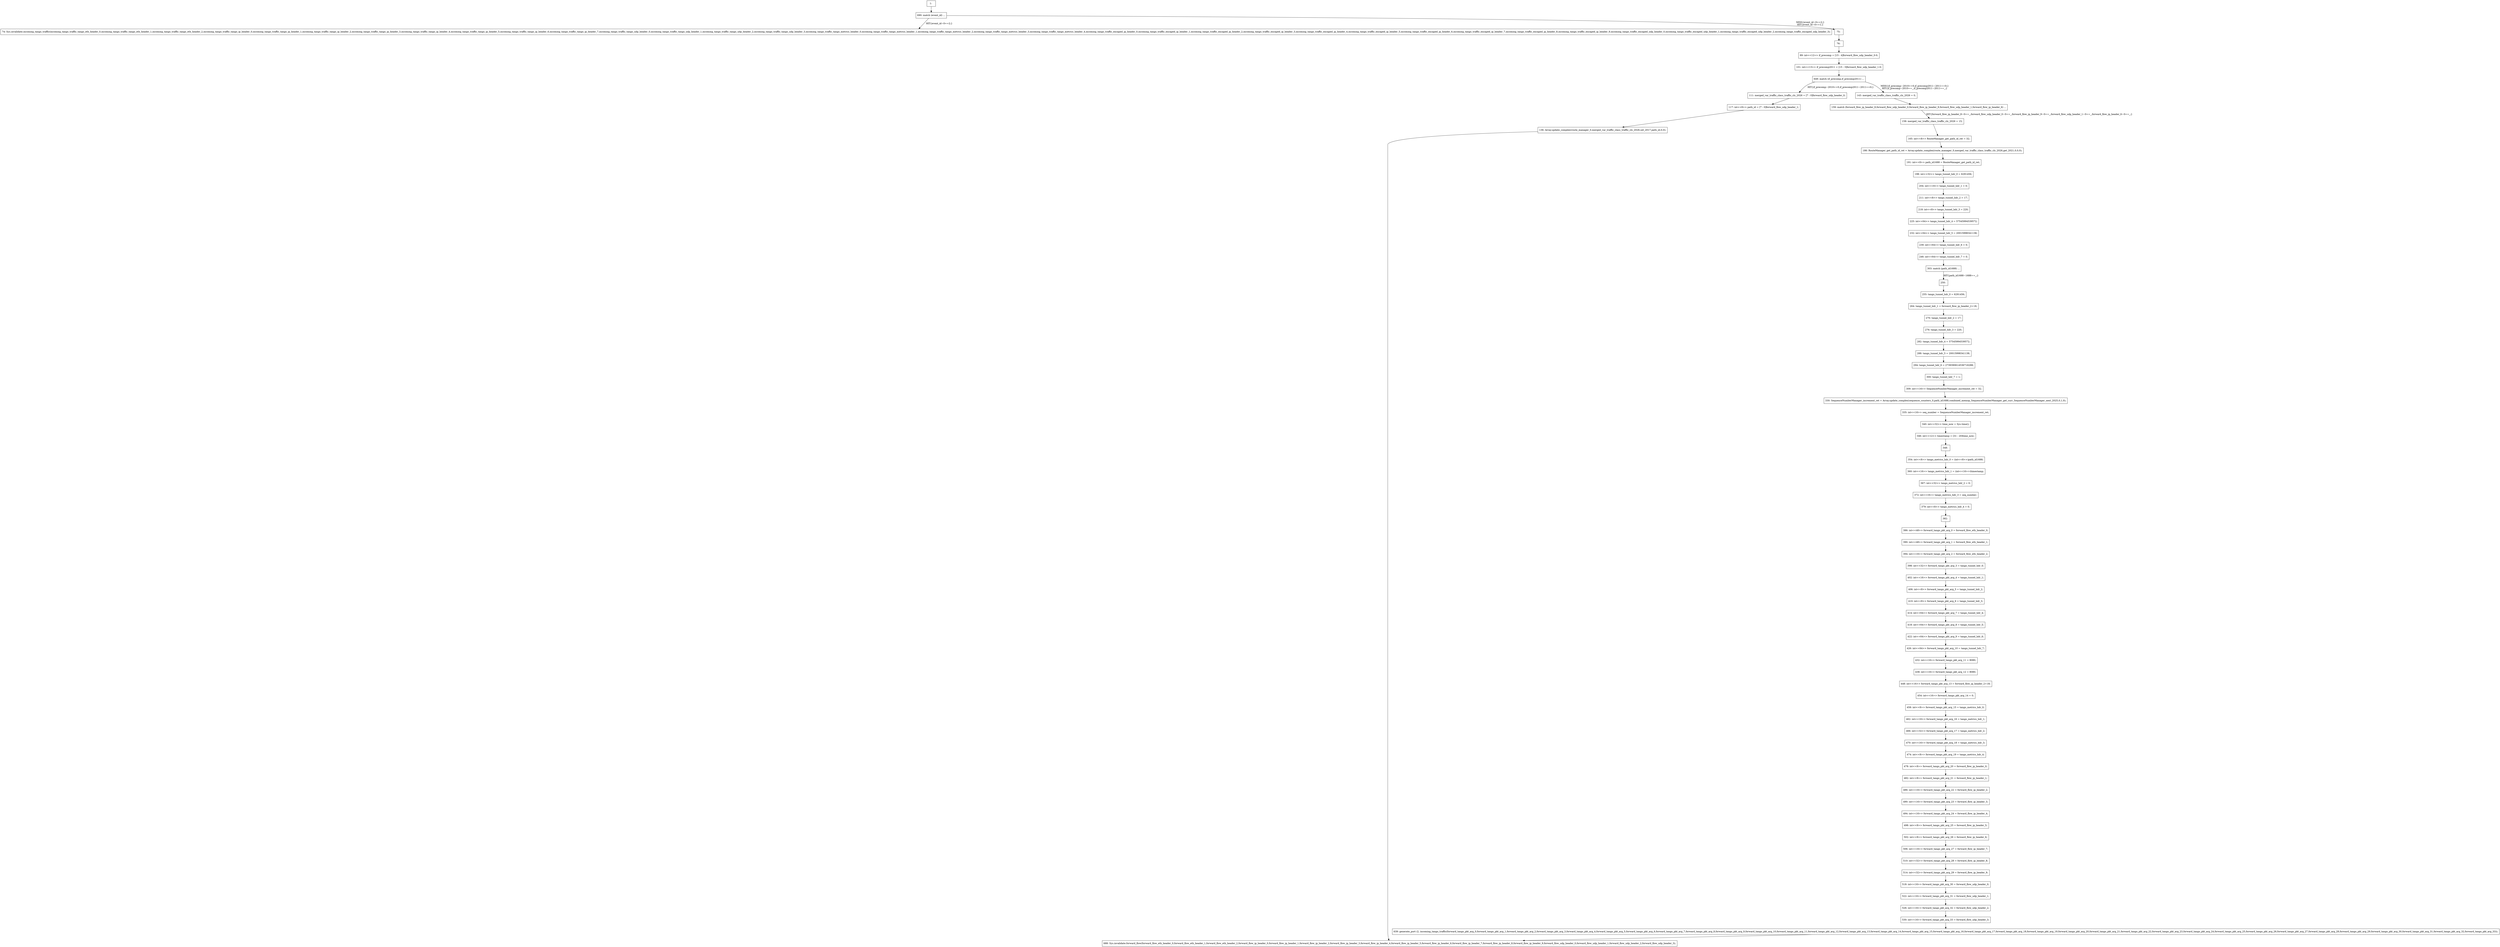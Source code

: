 digraph G {
  "1: " [shape=box, ];
  "74: Sys.invalidate.incoming_tango_traffic(incoming_tango_traffic_tango_eth_header_0,incoming_tango_traffic_tango_eth_header_1,incoming_tango_traffic_tango_eth_header_2,incoming_tango_traffic_tango_ip_header_0,incoming_tango_traffic_tango_ip_header_1,incoming_tango_traffic_tango_ip_header_2,incoming_tango_traffic_tango_ip_header_3,incoming_tango_traffic_tango_ip_header_4,incoming_tango_traffic_tango_ip_header_5,incoming_tango_traffic_tango_ip_header_6,incoming_tango_traffic_tango_ip_header_7,incoming_tango_traffic_tango_udp_header_0,incoming_tango_traffic_tango_udp_header_1,incoming_tango_traffic_tango_udp_header_2,incoming_tango_traffic_tango_udp_header_3,incoming_tango_traffic_tango_metrics_header_0,incoming_tango_traffic_tango_metrics_header_1,incoming_tango_traffic_tango_metrics_header_2,incoming_tango_traffic_tango_metrics_header_3,incoming_tango_traffic_tango_metrics_header_4,incoming_tango_traffic_encaped_ip_header_0,incoming_tango_traffic_encaped_ip_header_1,incoming_tango_traffic_encaped_ip_header_2,incoming_tango_traffic_encaped_ip_header_3,incoming_tango_traffic_encaped_ip_header_4,incoming_tango_traffic_encaped_ip_header_5,incoming_tango_traffic_encaped_ip_header_6,incoming_tango_traffic_encaped_ip_header_7,incoming_tango_traffic_encaped_ip_header_8,incoming_tango_traffic_encaped_ip_header_9,incoming_tango_traffic_encaped_udp_header_0,incoming_tango_traffic_encaped_udp_header_1,incoming_tango_traffic_encaped_udp_header_2,incoming_tango_traffic_encaped_udp_header_3);" [
  shape=box, ];
  "75: " [shape=box, ];
  "76: " [shape=box, ];
  "89: int<<12>> if_precomp = [15 : 4]forward_flow_udp_header_0-0;" [
  shape=box, ];
  "101: int<<13>> if_precomp2011 = [15 : 3]forward_flow_udp_header_1-0;" [
  shape=box, ];
  "111: merged_var_traffic_class_traffic_cls_2026 = [7 : 0]forward_flow_udp_header_0;" [
  shape=box, ];
  "117: int<<8>> path_id = [7 : 0]forward_flow_udp_header_1;" [shape=box, ];
  "136: Array.update_complex(route_manager_0,merged_var_traffic_class_traffic_cls_2026,set_2017,path_id,0,0);" [
  shape=box, ];
  "143: merged_var_traffic_class_traffic_cls_2026 = 0;" [shape=box, ];
  "158: merged_var_traffic_class_traffic_cls_2026 = 15;" [shape=box, ];
  "159: match (forward_flow_ip_header_8,forward_flow_udp_header_0,forward_flow_ip_header_9,forward_flow_udp_header_1,forward_flow_ip_header_6) ...
" [
  shape=box, ];
  "165: int<<8>> RouteManager_get_path_id_ret = 32;" [shape=box, ];
  "186: RouteManager_get_path_id_ret = Array.update_complex(route_manager_0,merged_var_traffic_class_traffic_cls_2026,get_2021,0,0,0);" [
  shape=box, ];
  "191: int<<8>> path_id1688 = RouteManager_get_path_id_ret;" [shape=box, ];
  "198: int<<32>> tango_tunnel_hdr_0 = 6291456;" [shape=box, ];
  "204: int<<16>> tango_tunnel_hdr_1 = 0;" [shape=box, ];
  "211: int<<8>> tango_tunnel_hdr_2 = 17;" [shape=box, ];
  "218: int<<8>> tango_tunnel_hdr_3 = 220;" [shape=box, ];
  "225: int<<64>> tango_tunnel_hdr_4 = 57545994539572;" [shape=box, ];
  "232: int<<64>> tango_tunnel_hdr_5 = 20015998341138;" [shape=box, ];
  "239: int<<64>> tango_tunnel_hdr_6 = 0;" [shape=box, ];
  "246: int<<64>> tango_tunnel_hdr_7 = 0;" [shape=box, ];
  "250: " [shape=box, ];
  "255: tango_tunnel_hdr_0 = 6291456;" [shape=box, ];
  "264: tango_tunnel_hdr_1 = forward_flow_ip_header_2+18;" [shape=box, ];
  "270: tango_tunnel_hdr_2 = 17;" [shape=box, ];
  "276: tango_tunnel_hdr_3 = 220;" [shape=box, ];
  "282: tango_tunnel_hdr_4 = 57545994539572;" [shape=box, ];
  "288: tango_tunnel_hdr_5 = 20015998341138;" [shape=box, ];
  "294: tango_tunnel_hdr_6 = 2739390614536716288;" [shape=box, ];
  "300: tango_tunnel_hdr_7 = 1;" [shape=box, ];
  "303: match (path_id1688) ...
" [shape=box, ];
  "309: int<<16>> SequenceNumberManager_increment_ret = 32;" [shape=box, ];
  "330: SequenceNumberManager_increment_ret = Array.update_complex(sequence_counters_0,path_id1688,combined_memop_SequenceNumberManager_get_curr_SequenceNumberManager_next_2025,0,1,0);" [
  shape=box, ];
  "335: int<<16>> seq_number = SequenceNumberManager_increment_ret;" [
  shape=box, ];
  "340: int<<32>> time_now = Sys.time();" [shape=box, ];
  "346: int<<12>> timestamp = [31 : 20]time_now;" [shape=box, ];
  "348: " [shape=box, ];
  "354: int<<8>> tango_metrics_hdr_0 = (int<<8>>)path_id1688;" [shape=box, ];
  "360: int<<16>> tango_metrics_hdr_1 = (int<<16>>)timestamp;" [shape=box, ];
  "367: int<<32>> tango_metrics_hdr_2 = 0;" [shape=box, ];
  "372: int<<16>> tango_metrics_hdr_3 = seq_number;" [shape=box, ];
  "379: int<<8>> tango_metrics_hdr_4 = 0;" [shape=box, ];
  "382: " [shape=box, ];
  "386: int<<48>> forward_tango_pkt_arg_0 = forward_flow_eth_header_0;" [
  shape=box, ];
  "390: int<<48>> forward_tango_pkt_arg_1 = forward_flow_eth_header_1;" [
  shape=box, ];
  "394: int<<16>> forward_tango_pkt_arg_2 = forward_flow_eth_header_2;" [
  shape=box, ];
  "398: int<<32>> forward_tango_pkt_arg_3 = tango_tunnel_hdr_0;" [shape=box, ];
  "402: int<<16>> forward_tango_pkt_arg_4 = tango_tunnel_hdr_1;" [shape=box, ];
  "406: int<<8>> forward_tango_pkt_arg_5 = tango_tunnel_hdr_2;" [shape=box, ];
  "410: int<<8>> forward_tango_pkt_arg_6 = tango_tunnel_hdr_3;" [shape=box, ];
  "414: int<<64>> forward_tango_pkt_arg_7 = tango_tunnel_hdr_4;" [shape=box, ];
  "418: int<<64>> forward_tango_pkt_arg_8 = tango_tunnel_hdr_5;" [shape=box, ];
  "422: int<<64>> forward_tango_pkt_arg_9 = tango_tunnel_hdr_6;" [shape=box, ];
  "426: int<<64>> forward_tango_pkt_arg_10 = tango_tunnel_hdr_7;" [shape=box, ];
  "432: int<<16>> forward_tango_pkt_arg_11 = 8080;" [shape=box, ];
  "438: int<<16>> forward_tango_pkt_arg_12 = 8080;" [shape=box, ];
  "448: int<<16>> forward_tango_pkt_arg_13 = forward_flow_ip_header_2+18;" [
  shape=box, ];
  "454: int<<16>> forward_tango_pkt_arg_14 = 0;" [shape=box, ];
  "458: int<<8>> forward_tango_pkt_arg_15 = tango_metrics_hdr_0;" [shape=box, ];
  "462: int<<16>> forward_tango_pkt_arg_16 = tango_metrics_hdr_1;" [shape=box,
                                                                    ];
  "466: int<<32>> forward_tango_pkt_arg_17 = tango_metrics_hdr_2;" [shape=box,
                                                                    ];
  "470: int<<16>> forward_tango_pkt_arg_18 = tango_metrics_hdr_3;" [shape=box,
                                                                    ];
  "474: int<<8>> forward_tango_pkt_arg_19 = tango_metrics_hdr_4;" [shape=box, ];
  "478: int<<8>> forward_tango_pkt_arg_20 = forward_flow_ip_header_0;" [
  shape=box, ];
  "482: int<<8>> forward_tango_pkt_arg_21 = forward_flow_ip_header_1;" [
  shape=box, ];
  "486: int<<16>> forward_tango_pkt_arg_22 = forward_flow_ip_header_2;" [
  shape=box, ];
  "490: int<<16>> forward_tango_pkt_arg_23 = forward_flow_ip_header_3;" [
  shape=box, ];
  "494: int<<16>> forward_tango_pkt_arg_24 = forward_flow_ip_header_4;" [
  shape=box, ];
  "498: int<<8>> forward_tango_pkt_arg_25 = forward_flow_ip_header_5;" [
  shape=box, ];
  "502: int<<8>> forward_tango_pkt_arg_26 = forward_flow_ip_header_6;" [
  shape=box, ];
  "506: int<<16>> forward_tango_pkt_arg_27 = forward_flow_ip_header_7;" [
  shape=box, ];
  "510: int<<32>> forward_tango_pkt_arg_28 = forward_flow_ip_header_8;" [
  shape=box, ];
  "514: int<<32>> forward_tango_pkt_arg_29 = forward_flow_ip_header_9;" [
  shape=box, ];
  "518: int<<16>> forward_tango_pkt_arg_30 = forward_flow_udp_header_0;" [
  shape=box, ];
  "522: int<<16>> forward_tango_pkt_arg_31 = forward_flow_udp_header_1;" [
  shape=box, ];
  "526: int<<16>> forward_tango_pkt_arg_32 = forward_flow_udp_header_2;" [
  shape=box, ];
  "530: int<<16>> forward_tango_pkt_arg_33 = forward_flow_udp_header_3;" [
  shape=box, ];
  "639: generate_port (2, incoming_tango_traffic(forward_tango_pkt_arg_0,forward_tango_pkt_arg_1,forward_tango_pkt_arg_2,forward_tango_pkt_arg_3,forward_tango_pkt_arg_4,forward_tango_pkt_arg_5,forward_tango_pkt_arg_6,forward_tango_pkt_arg_7,forward_tango_pkt_arg_8,forward_tango_pkt_arg_9,forward_tango_pkt_arg_10,forward_tango_pkt_arg_11,forward_tango_pkt_arg_12,forward_tango_pkt_arg_13,forward_tango_pkt_arg_14,forward_tango_pkt_arg_15,forward_tango_pkt_arg_16,forward_tango_pkt_arg_17,forward_tango_pkt_arg_18,forward_tango_pkt_arg_19,forward_tango_pkt_arg_20,forward_tango_pkt_arg_21,forward_tango_pkt_arg_22,forward_tango_pkt_arg_23,forward_tango_pkt_arg_24,forward_tango_pkt_arg_25,forward_tango_pkt_arg_26,forward_tango_pkt_arg_27,forward_tango_pkt_arg_28,forward_tango_pkt_arg_29,forward_tango_pkt_arg_30,forward_tango_pkt_arg_31,forward_tango_pkt_arg_32,forward_tango_pkt_arg_33));" [
  shape=box, ];
  "649: match (if_precomp,if_precomp2011) ...
" [shape=box, ];
  "688: Sys.invalidate.forward_flow(forward_flow_eth_header_0,forward_flow_eth_header_1,forward_flow_eth_header_2,forward_flow_ip_header_0,forward_flow_ip_header_1,forward_flow_ip_header_2,forward_flow_ip_header_3,forward_flow_ip_header_4,forward_flow_ip_header_5,forward_flow_ip_header_6,forward_flow_ip_header_7,forward_flow_ip_header_8,forward_flow_ip_header_9,forward_flow_udp_header_0,forward_flow_udp_header_1,forward_flow_udp_header_2,forward_flow_udp_header_3);" [
  shape=box, ];
  "690: match (event_id) ...
" [shape=box, ];
  
  
  "1: " -> "690: match (event_id) ...
" [label="", ];
  "75: " -> "76: " [label="", ];
  "76: " -> "89: int<<12>> if_precomp = [15 : 4]forward_flow_udp_header_0-0;" [
  label="", ];
  "89: int<<12>> if_precomp = [15 : 4]forward_flow_udp_header_0-0;" -> "101: int<<13>> if_precomp2011 = [15 : 3]forward_flow_udp_header_1-0;" [
  label="", ];
  "101: int<<13>> if_precomp2011 = [15 : 3]forward_flow_udp_header_1-0;" -> "649: match (if_precomp,if_precomp2011) ...
" [
  label="", ];
  "111: merged_var_traffic_class_traffic_cls_2026 = [7 : 0]forward_flow_udp_header_0;" -> "117: int<<8>> path_id = [7 : 0]forward_flow_udp_header_1;" [
  label="", ];
  "117: int<<8>> path_id = [7 : 0]forward_flow_udp_header_1;" -> "136: Array.update_complex(route_manager_0,merged_var_traffic_class_traffic_cls_2026,set_2017,path_id,0,0);" [
  label="", ];
  "136: Array.update_complex(route_manager_0,merged_var_traffic_class_traffic_cls_2026,set_2017,path_id,0,0);" -> "688: Sys.invalidate.forward_flow(forward_flow_eth_header_0,forward_flow_eth_header_1,forward_flow_eth_header_2,forward_flow_ip_header_0,forward_flow_ip_header_1,forward_flow_ip_header_2,forward_flow_ip_header_3,forward_flow_ip_header_4,forward_flow_ip_header_5,forward_flow_ip_header_6,forward_flow_ip_header_7,forward_flow_ip_header_8,forward_flow_ip_header_9,forward_flow_udp_header_0,forward_flow_udp_header_1,forward_flow_udp_header_2,forward_flow_udp_header_3);" [
  label="", ];
  "143: merged_var_traffic_class_traffic_cls_2026 = 0;" -> "159: match (forward_flow_ip_header_8,forward_flow_udp_header_0,forward_flow_ip_header_9,forward_flow_udp_header_1,forward_flow_ip_header_6) ...
" [
  label="", ];
  "158: merged_var_traffic_class_traffic_cls_2026 = 15;" -> "165: int<<8>> RouteManager_get_path_id_ret = 32;" [
  label="", ];
  "159: match (forward_flow_ip_header_8,forward_flow_udp_header_0,forward_flow_ip_header_9,forward_flow_udp_header_1,forward_flow_ip_header_6) ...
" -> "158: merged_var_traffic_class_traffic_cls_2026 = 15;" [
  label="HIT{forward_flow_ip_header_8~0==_,forward_flow_udp_header_0~0==_,forward_flow_ip_header_9~0==_,forward_flow_udp_header_1~0==_,forward_flow_ip_header_6~0==_;}",
  ];
  "165: int<<8>> RouteManager_get_path_id_ret = 32;" -> "186: RouteManager_get_path_id_ret = Array.update_complex(route_manager_0,merged_var_traffic_class_traffic_cls_2026,get_2021,0,0,0);" [
  label="", ];
  "186: RouteManager_get_path_id_ret = Array.update_complex(route_manager_0,merged_var_traffic_class_traffic_cls_2026,get_2021,0,0,0);" -> "191: int<<8>> path_id1688 = RouteManager_get_path_id_ret;" [
  label="", ];
  "191: int<<8>> path_id1688 = RouteManager_get_path_id_ret;" -> "198: int<<32>> tango_tunnel_hdr_0 = 6291456;" [
  label="", ];
  "198: int<<32>> tango_tunnel_hdr_0 = 6291456;" -> "204: int<<16>> tango_tunnel_hdr_1 = 0;" [
  label="", ];
  "204: int<<16>> tango_tunnel_hdr_1 = 0;" -> "211: int<<8>> tango_tunnel_hdr_2 = 17;" [
  label="", ];
  "211: int<<8>> tango_tunnel_hdr_2 = 17;" -> "218: int<<8>> tango_tunnel_hdr_3 = 220;" [
  label="", ];
  "218: int<<8>> tango_tunnel_hdr_3 = 220;" -> "225: int<<64>> tango_tunnel_hdr_4 = 57545994539572;" [
  label="", ];
  "225: int<<64>> tango_tunnel_hdr_4 = 57545994539572;" -> "232: int<<64>> tango_tunnel_hdr_5 = 20015998341138;" [
  label="", ];
  "232: int<<64>> tango_tunnel_hdr_5 = 20015998341138;" -> "239: int<<64>> tango_tunnel_hdr_6 = 0;" [
  label="", ];
  "239: int<<64>> tango_tunnel_hdr_6 = 0;" -> "246: int<<64>> tango_tunnel_hdr_7 = 0;" [
  label="", ];
  "246: int<<64>> tango_tunnel_hdr_7 = 0;" -> "303: match (path_id1688) ...
" [
  label="", ];
  "250: " -> "255: tango_tunnel_hdr_0 = 6291456;" [label="", ];
  "255: tango_tunnel_hdr_0 = 6291456;" -> "264: tango_tunnel_hdr_1 = forward_flow_ip_header_2+18;" [
  label="", ];
  "264: tango_tunnel_hdr_1 = forward_flow_ip_header_2+18;" -> "270: tango_tunnel_hdr_2 = 17;" [
  label="", ];
  "270: tango_tunnel_hdr_2 = 17;" -> "276: tango_tunnel_hdr_3 = 220;" [
  label="", ];
  "276: tango_tunnel_hdr_3 = 220;" -> "282: tango_tunnel_hdr_4 = 57545994539572;" [
  label="", ];
  "282: tango_tunnel_hdr_4 = 57545994539572;" -> "288: tango_tunnel_hdr_5 = 20015998341138;" [
  label="", ];
  "288: tango_tunnel_hdr_5 = 20015998341138;" -> "294: tango_tunnel_hdr_6 = 2739390614536716288;" [
  label="", ];
  "294: tango_tunnel_hdr_6 = 2739390614536716288;" -> "300: tango_tunnel_hdr_7 = 1;" [
  label="", ];
  "300: tango_tunnel_hdr_7 = 1;" -> "309: int<<16>> SequenceNumberManager_increment_ret = 32;" [
  label="", ];
  "303: match (path_id1688) ...
" -> "250: " [label="HIT{path_id1688~1688==_;}",
                                              ];
  "309: int<<16>> SequenceNumberManager_increment_ret = 32;" -> "330: SequenceNumberManager_increment_ret = Array.update_complex(sequence_counters_0,path_id1688,combined_memop_SequenceNumberManager_get_curr_SequenceNumberManager_next_2025,0,1,0);" [
  label="", ];
  "330: SequenceNumberManager_increment_ret = Array.update_complex(sequence_counters_0,path_id1688,combined_memop_SequenceNumberManager_get_curr_SequenceNumberManager_next_2025,0,1,0);" -> "335: int<<16>> seq_number = SequenceNumberManager_increment_ret;" [
  label="", ];
  "335: int<<16>> seq_number = SequenceNumberManager_increment_ret;" -> "340: int<<32>> time_now = Sys.time();" [
  label="", ];
  "340: int<<32>> time_now = Sys.time();" -> "346: int<<12>> timestamp = [31 : 20]time_now;" [
  label="", ];
  "346: int<<12>> timestamp = [31 : 20]time_now;" -> "348: " [label="", ];
  "348: " -> "354: int<<8>> tango_metrics_hdr_0 = (int<<8>>)path_id1688;" [
  label="", ];
  "354: int<<8>> tango_metrics_hdr_0 = (int<<8>>)path_id1688;" -> "360: int<<16>> tango_metrics_hdr_1 = (int<<16>>)timestamp;" [
  label="", ];
  "360: int<<16>> tango_metrics_hdr_1 = (int<<16>>)timestamp;" -> "367: int<<32>> tango_metrics_hdr_2 = 0;" [
  label="", ];
  "367: int<<32>> tango_metrics_hdr_2 = 0;" -> "372: int<<16>> tango_metrics_hdr_3 = seq_number;" [
  label="", ];
  "372: int<<16>> tango_metrics_hdr_3 = seq_number;" -> "379: int<<8>> tango_metrics_hdr_4 = 0;" [
  label="", ];
  "379: int<<8>> tango_metrics_hdr_4 = 0;" -> "382: " [label="", ];
  "382: " -> "386: int<<48>> forward_tango_pkt_arg_0 = forward_flow_eth_header_0;" [
  label="", ];
  "386: int<<48>> forward_tango_pkt_arg_0 = forward_flow_eth_header_0;" -> "390: int<<48>> forward_tango_pkt_arg_1 = forward_flow_eth_header_1;" [
  label="", ];
  "390: int<<48>> forward_tango_pkt_arg_1 = forward_flow_eth_header_1;" -> "394: int<<16>> forward_tango_pkt_arg_2 = forward_flow_eth_header_2;" [
  label="", ];
  "394: int<<16>> forward_tango_pkt_arg_2 = forward_flow_eth_header_2;" -> "398: int<<32>> forward_tango_pkt_arg_3 = tango_tunnel_hdr_0;" [
  label="", ];
  "398: int<<32>> forward_tango_pkt_arg_3 = tango_tunnel_hdr_0;" -> "402: int<<16>> forward_tango_pkt_arg_4 = tango_tunnel_hdr_1;" [
  label="", ];
  "402: int<<16>> forward_tango_pkt_arg_4 = tango_tunnel_hdr_1;" -> "406: int<<8>> forward_tango_pkt_arg_5 = tango_tunnel_hdr_2;" [
  label="", ];
  "406: int<<8>> forward_tango_pkt_arg_5 = tango_tunnel_hdr_2;" -> "410: int<<8>> forward_tango_pkt_arg_6 = tango_tunnel_hdr_3;" [
  label="", ];
  "410: int<<8>> forward_tango_pkt_arg_6 = tango_tunnel_hdr_3;" -> "414: int<<64>> forward_tango_pkt_arg_7 = tango_tunnel_hdr_4;" [
  label="", ];
  "414: int<<64>> forward_tango_pkt_arg_7 = tango_tunnel_hdr_4;" -> "418: int<<64>> forward_tango_pkt_arg_8 = tango_tunnel_hdr_5;" [
  label="", ];
  "418: int<<64>> forward_tango_pkt_arg_8 = tango_tunnel_hdr_5;" -> "422: int<<64>> forward_tango_pkt_arg_9 = tango_tunnel_hdr_6;" [
  label="", ];
  "422: int<<64>> forward_tango_pkt_arg_9 = tango_tunnel_hdr_6;" -> "426: int<<64>> forward_tango_pkt_arg_10 = tango_tunnel_hdr_7;" [
  label="", ];
  "426: int<<64>> forward_tango_pkt_arg_10 = tango_tunnel_hdr_7;" -> "432: int<<16>> forward_tango_pkt_arg_11 = 8080;" [
  label="", ];
  "432: int<<16>> forward_tango_pkt_arg_11 = 8080;" -> "438: int<<16>> forward_tango_pkt_arg_12 = 8080;" [
  label="", ];
  "438: int<<16>> forward_tango_pkt_arg_12 = 8080;" -> "448: int<<16>> forward_tango_pkt_arg_13 = forward_flow_ip_header_2+18;" [
  label="", ];
  "448: int<<16>> forward_tango_pkt_arg_13 = forward_flow_ip_header_2+18;" -> "454: int<<16>> forward_tango_pkt_arg_14 = 0;" [
  label="", ];
  "454: int<<16>> forward_tango_pkt_arg_14 = 0;" -> "458: int<<8>> forward_tango_pkt_arg_15 = tango_metrics_hdr_0;" [
  label="", ];
  "458: int<<8>> forward_tango_pkt_arg_15 = tango_metrics_hdr_0;" -> "462: int<<16>> forward_tango_pkt_arg_16 = tango_metrics_hdr_1;" [
  label="", ];
  "462: int<<16>> forward_tango_pkt_arg_16 = tango_metrics_hdr_1;" -> "466: int<<32>> forward_tango_pkt_arg_17 = tango_metrics_hdr_2;" [
  label="", ];
  "466: int<<32>> forward_tango_pkt_arg_17 = tango_metrics_hdr_2;" -> "470: int<<16>> forward_tango_pkt_arg_18 = tango_metrics_hdr_3;" [
  label="", ];
  "470: int<<16>> forward_tango_pkt_arg_18 = tango_metrics_hdr_3;" -> "474: int<<8>> forward_tango_pkt_arg_19 = tango_metrics_hdr_4;" [
  label="", ];
  "474: int<<8>> forward_tango_pkt_arg_19 = tango_metrics_hdr_4;" -> "478: int<<8>> forward_tango_pkt_arg_20 = forward_flow_ip_header_0;" [
  label="", ];
  "478: int<<8>> forward_tango_pkt_arg_20 = forward_flow_ip_header_0;" -> "482: int<<8>> forward_tango_pkt_arg_21 = forward_flow_ip_header_1;" [
  label="", ];
  "482: int<<8>> forward_tango_pkt_arg_21 = forward_flow_ip_header_1;" -> "486: int<<16>> forward_tango_pkt_arg_22 = forward_flow_ip_header_2;" [
  label="", ];
  "486: int<<16>> forward_tango_pkt_arg_22 = forward_flow_ip_header_2;" -> "490: int<<16>> forward_tango_pkt_arg_23 = forward_flow_ip_header_3;" [
  label="", ];
  "490: int<<16>> forward_tango_pkt_arg_23 = forward_flow_ip_header_3;" -> "494: int<<16>> forward_tango_pkt_arg_24 = forward_flow_ip_header_4;" [
  label="", ];
  "494: int<<16>> forward_tango_pkt_arg_24 = forward_flow_ip_header_4;" -> "498: int<<8>> forward_tango_pkt_arg_25 = forward_flow_ip_header_5;" [
  label="", ];
  "498: int<<8>> forward_tango_pkt_arg_25 = forward_flow_ip_header_5;" -> "502: int<<8>> forward_tango_pkt_arg_26 = forward_flow_ip_header_6;" [
  label="", ];
  "502: int<<8>> forward_tango_pkt_arg_26 = forward_flow_ip_header_6;" -> "506: int<<16>> forward_tango_pkt_arg_27 = forward_flow_ip_header_7;" [
  label="", ];
  "506: int<<16>> forward_tango_pkt_arg_27 = forward_flow_ip_header_7;" -> "510: int<<32>> forward_tango_pkt_arg_28 = forward_flow_ip_header_8;" [
  label="", ];
  "510: int<<32>> forward_tango_pkt_arg_28 = forward_flow_ip_header_8;" -> "514: int<<32>> forward_tango_pkt_arg_29 = forward_flow_ip_header_9;" [
  label="", ];
  "514: int<<32>> forward_tango_pkt_arg_29 = forward_flow_ip_header_9;" -> "518: int<<16>> forward_tango_pkt_arg_30 = forward_flow_udp_header_0;" [
  label="", ];
  "518: int<<16>> forward_tango_pkt_arg_30 = forward_flow_udp_header_0;" -> "522: int<<16>> forward_tango_pkt_arg_31 = forward_flow_udp_header_1;" [
  label="", ];
  "522: int<<16>> forward_tango_pkt_arg_31 = forward_flow_udp_header_1;" -> "526: int<<16>> forward_tango_pkt_arg_32 = forward_flow_udp_header_2;" [
  label="", ];
  "526: int<<16>> forward_tango_pkt_arg_32 = forward_flow_udp_header_2;" -> "530: int<<16>> forward_tango_pkt_arg_33 = forward_flow_udp_header_3;" [
  label="", ];
  "530: int<<16>> forward_tango_pkt_arg_33 = forward_flow_udp_header_3;" -> "639: generate_port (2, incoming_tango_traffic(forward_tango_pkt_arg_0,forward_tango_pkt_arg_1,forward_tango_pkt_arg_2,forward_tango_pkt_arg_3,forward_tango_pkt_arg_4,forward_tango_pkt_arg_5,forward_tango_pkt_arg_6,forward_tango_pkt_arg_7,forward_tango_pkt_arg_8,forward_tango_pkt_arg_9,forward_tango_pkt_arg_10,forward_tango_pkt_arg_11,forward_tango_pkt_arg_12,forward_tango_pkt_arg_13,forward_tango_pkt_arg_14,forward_tango_pkt_arg_15,forward_tango_pkt_arg_16,forward_tango_pkt_arg_17,forward_tango_pkt_arg_18,forward_tango_pkt_arg_19,forward_tango_pkt_arg_20,forward_tango_pkt_arg_21,forward_tango_pkt_arg_22,forward_tango_pkt_arg_23,forward_tango_pkt_arg_24,forward_tango_pkt_arg_25,forward_tango_pkt_arg_26,forward_tango_pkt_arg_27,forward_tango_pkt_arg_28,forward_tango_pkt_arg_29,forward_tango_pkt_arg_30,forward_tango_pkt_arg_31,forward_tango_pkt_arg_32,forward_tango_pkt_arg_33));" [
  label="", ];
  "639: generate_port (2, incoming_tango_traffic(forward_tango_pkt_arg_0,forward_tango_pkt_arg_1,forward_tango_pkt_arg_2,forward_tango_pkt_arg_3,forward_tango_pkt_arg_4,forward_tango_pkt_arg_5,forward_tango_pkt_arg_6,forward_tango_pkt_arg_7,forward_tango_pkt_arg_8,forward_tango_pkt_arg_9,forward_tango_pkt_arg_10,forward_tango_pkt_arg_11,forward_tango_pkt_arg_12,forward_tango_pkt_arg_13,forward_tango_pkt_arg_14,forward_tango_pkt_arg_15,forward_tango_pkt_arg_16,forward_tango_pkt_arg_17,forward_tango_pkt_arg_18,forward_tango_pkt_arg_19,forward_tango_pkt_arg_20,forward_tango_pkt_arg_21,forward_tango_pkt_arg_22,forward_tango_pkt_arg_23,forward_tango_pkt_arg_24,forward_tango_pkt_arg_25,forward_tango_pkt_arg_26,forward_tango_pkt_arg_27,forward_tango_pkt_arg_28,forward_tango_pkt_arg_29,forward_tango_pkt_arg_30,forward_tango_pkt_arg_31,forward_tango_pkt_arg_32,forward_tango_pkt_arg_33));" -> "688: Sys.invalidate.forward_flow(forward_flow_eth_header_0,forward_flow_eth_header_1,forward_flow_eth_header_2,forward_flow_ip_header_0,forward_flow_ip_header_1,forward_flow_ip_header_2,forward_flow_ip_header_3,forward_flow_ip_header_4,forward_flow_ip_header_5,forward_flow_ip_header_6,forward_flow_ip_header_7,forward_flow_ip_header_8,forward_flow_ip_header_9,forward_flow_udp_header_0,forward_flow_udp_header_1,forward_flow_udp_header_2,forward_flow_udp_header_3);" [
  label="", ];
  "649: match (if_precomp,if_precomp2011) ...
" -> "111: merged_var_traffic_class_traffic_cls_2026 = [7 : 0]forward_flow_udp_header_0;" [
  label="HIT{if_precomp~2010==0,if_precomp2011~2011==0;}", ];
  "649: match (if_precomp,if_precomp2011) ...
" -> "143: merged_var_traffic_class_traffic_cls_2026 = 0;" [
  label="MISS{if_precomp~2010==0,if_precomp2011~2011==0;}
HIT{if_precomp~2010==_,if_precomp2011~2011==_;}",
  ];
  "690: match (event_id) ...
" -> "74: Sys.invalidate.incoming_tango_traffic(incoming_tango_traffic_tango_eth_header_0,incoming_tango_traffic_tango_eth_header_1,incoming_tango_traffic_tango_eth_header_2,incoming_tango_traffic_tango_ip_header_0,incoming_tango_traffic_tango_ip_header_1,incoming_tango_traffic_tango_ip_header_2,incoming_tango_traffic_tango_ip_header_3,incoming_tango_traffic_tango_ip_header_4,incoming_tango_traffic_tango_ip_header_5,incoming_tango_traffic_tango_ip_header_6,incoming_tango_traffic_tango_ip_header_7,incoming_tango_traffic_tango_udp_header_0,incoming_tango_traffic_tango_udp_header_1,incoming_tango_traffic_tango_udp_header_2,incoming_tango_traffic_tango_udp_header_3,incoming_tango_traffic_tango_metrics_header_0,incoming_tango_traffic_tango_metrics_header_1,incoming_tango_traffic_tango_metrics_header_2,incoming_tango_traffic_tango_metrics_header_3,incoming_tango_traffic_tango_metrics_header_4,incoming_tango_traffic_encaped_ip_header_0,incoming_tango_traffic_encaped_ip_header_1,incoming_tango_traffic_encaped_ip_header_2,incoming_tango_traffic_encaped_ip_header_3,incoming_tango_traffic_encaped_ip_header_4,incoming_tango_traffic_encaped_ip_header_5,incoming_tango_traffic_encaped_ip_header_6,incoming_tango_traffic_encaped_ip_header_7,incoming_tango_traffic_encaped_ip_header_8,incoming_tango_traffic_encaped_ip_header_9,incoming_tango_traffic_encaped_udp_header_0,incoming_tango_traffic_encaped_udp_header_1,incoming_tango_traffic_encaped_udp_header_2,incoming_tango_traffic_encaped_udp_header_3);" [
  label="HIT{event_id~0==2;}", ];
  "690: match (event_id) ...
" -> "75: " [label="MISS{event_id~0==2;}
HIT{event_id~0==1;}",
                                          ];
  
  }